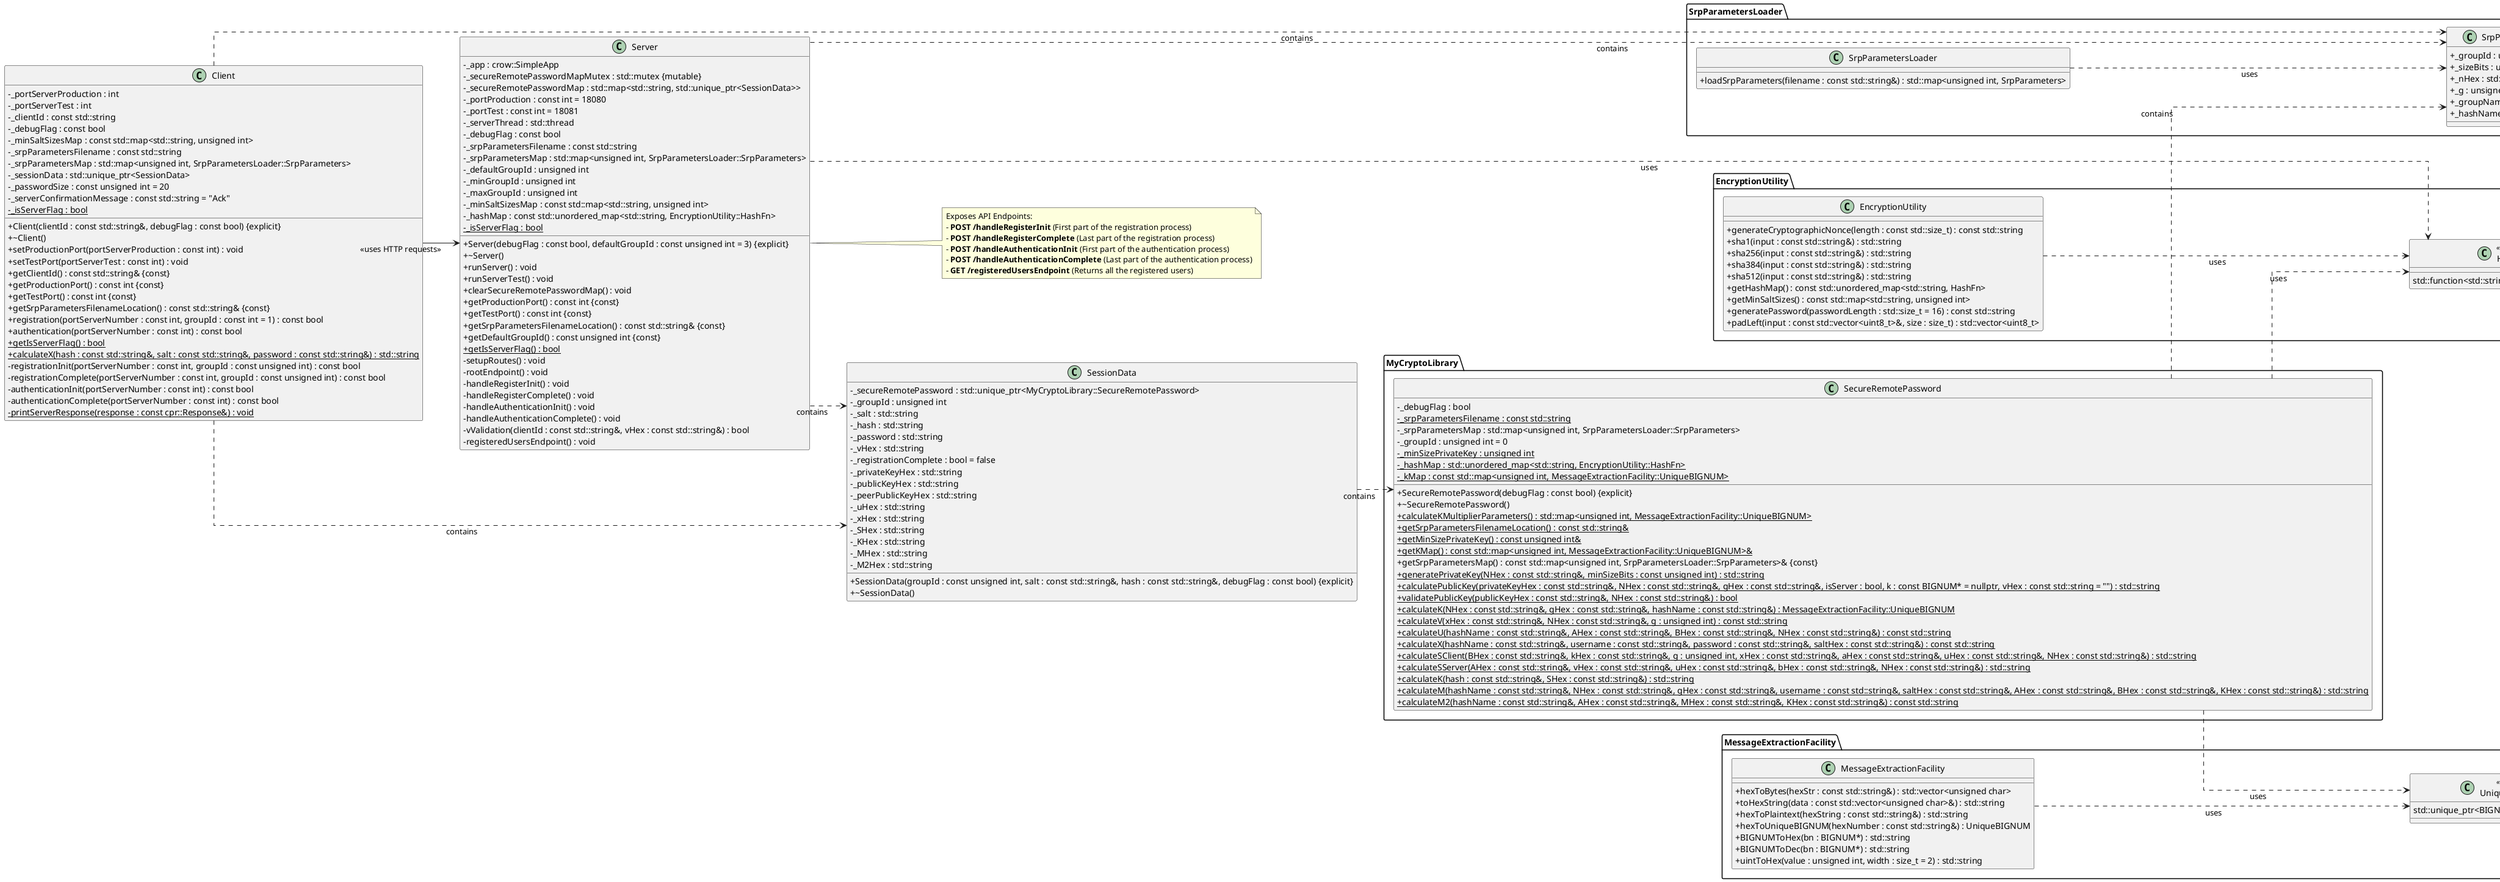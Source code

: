 @startuml Secure_Remote_Password_class_diagram

left to right direction

skinparam classAttributeIconSize 0
skinparam linetype ortho

class Client {
    - _portServerProduction : int
    - _portServerTest : int
    - _clientId : const std::string
    - _debugFlag : const bool
    - _minSaltSizesMap : const std::map<std::string, unsigned int>
    - _srpParametersFilename : const std::string
    - _srpParametersMap : std::map<unsigned int, SrpParametersLoader::SrpParameters>
    - _sessionData : std::unique_ptr<SessionData>
    - _passwordSize : const unsigned int = 20
    - _serverConfirmationMessage : const std::string = "Ack"
    - _isServerFlag : bool {static}

    + Client(clientId : const std::string&, debugFlag : const bool) {explicit}
    + ~Client()
    + setProductionPort(portServerProduction : const int) : void
    + setTestPort(portServerTest : const int) : void
    + getClientId() : const std::string& {const}
    + getProductionPort() : const int {const}
    + getTestPort() : const int {const}
    + getSrpParametersFilenameLocation() : const std::string& {const}
    + registration(portServerNumber : const int, groupId : const int = 1) : const bool
    + authentication(portServerNumber : const int) : const bool
    + getIsServerFlag() : bool {static}
    + calculateX(hash : const std::string&, salt : const std::string&, password : const std::string&) : std::string {static}
    - registrationInit(portServerNumber : const int, groupId : const unsigned int) : const bool
    - registrationComplete(portServerNumber : const int, groupId : const unsigned int) : const bool
    - authenticationInit(portServerNumber : const int) : const bool
    - authenticationComplete(portServerNumber : const int) : const bool
    - printServerResponse(response : const cpr::Response&) : void {static}
}

Client ..> SessionData : contains
Client ..> SrpParametersLoader.SrpParameters : contains

Client --> Server : "<<uses HTTP requests>>"

namespace MyCryptoLibrary {

    class SecureRemotePassword {
        - _debugFlag : bool
        - _srpParametersFilename : const std::string {static}
        - _srpParametersMap : std::map<unsigned int, SrpParametersLoader::SrpParameters>
        - _groupId : unsigned int = 0
        - _minSizePrivateKey : unsigned int {static}
        - _hashMap : std::unordered_map<std::string, EncryptionUtility::HashFn> {static}
        - _kMap : const std::map<unsigned int, MessageExtractionFacility::UniqueBIGNUM> {static}

        + SecureRemotePassword(debugFlag : const bool) {explicit}
        + ~SecureRemotePassword()
        + calculateKMultiplierParameters() : std::map<unsigned int, MessageExtractionFacility::UniqueBIGNUM> {static}
        + getSrpParametersFilenameLocation() : const std::string& {static}
        + getMinSizePrivateKey() : const unsigned int& {static}
        + getKMap() : const std::map<unsigned int, MessageExtractionFacility::UniqueBIGNUM>& {static}
        + getSrpParametersMap() : const std::map<unsigned int, SrpParametersLoader::SrpParameters>& {const}
        + generatePrivateKey(NHex : const std::string&, minSizeBits : const unsigned int) : std::string {static}
        + calculatePublicKey(privateKeyHex : const std::string&, NHex : const std::string&, gHex : const std::string&, isServer : bool, k : const BIGNUM* = nullptr, vHex : const std::string = "") : std::string {static}
        + validatePublicKey(publicKeyHex : const std::string&, NHex : const std::string&) : bool {static}
        + calculateK(NHex : const std::string&, gHex : const std::string&, hashName : const std::string&) : MessageExtractionFacility::UniqueBIGNUM {static}
        + calculateV(xHex : const std::string&, NHex : const std::string&, g : unsigned int) : const std::string {static}
        + calculateU(hashName : const std::string&, AHex : const std::string&, BHex : const std::string&, NHex : const std::string&) : const std::string {static}
        + calculateX(hashName : const std::string&, username : const std::string&, password : const std::string&, saltHex : const std::string&) : const std::string {static}
        + calculateSClient(BHex : const std::string&, kHex : const std::string&, g : unsigned int, xHex : const std::string&, aHex : const std::string&, uHex : const std::string&, NHex : const std::string&) : std::string {static}
        + calculateSServer(AHex : const std::string&, vHex : const std::string&, uHex : const std::string&, bHex : const std::string&, NHex : const std::string&) : std::string {static}
        + calculateK(hash : const std::string&, SHex : const std::string&) : std::string {static}
        + calculateM(hashName : const std::string&, NHex : const std::string&, gHex : const std::string&, username : const std::string&, saltHex : const std::string&, AHex : const std::string&, BHex : const std::string&, KHex : const std::string&) : std::string {static}
        + calculateM2(hashName : const std::string&, AHex : const std::string&, MHex : const std::string&, KHex : const std::string&) : const std::string {static}
    }
}

MyCryptoLibrary.SecureRemotePassword ..> SrpParametersLoader.SrpParameters : contains
MyCryptoLibrary.SecureRemotePassword ..> EncryptionUtility.HashFn : uses
MyCryptoLibrary.SecureRemotePassword ..> MessageExtractionFacility.UniqueBIGNUM : uses


namespace EncryptionUtility {

    class HashFn <<typedef>> {
        std::function<std::string(const std::string &)>
    }

    class EncryptionUtility {
        + generateCryptographicNonce(length : const std::size_t) : const std::string
        + sha1(input : const std::string&) : std::string
        + sha256(input : const std::string&) : std::string
        + sha384(input : const std::string&) : std::string
        + sha512(input : const std::string&) : std::string
        + getHashMap() : const std::unordered_map<std::string, HashFn>
        + getMinSaltSizes() : const std::map<std::string, unsigned int>
        + generatePassword(passwordLength : std::size_t = 16) : const std::string
        + padLeft(input : const std::vector<uint8_t>&, size : size_t) : std::vector<uint8_t>
    }

    EncryptionUtility ..> HashFn : uses

}

namespace MessageExtractionFacility {

    class UniqueBIGNUM <<typedef>> {
        std::unique_ptr<BIGNUM, BIGNUM_deleter>
    }

    class MessageExtractionFacility {
        + hexToBytes(hexStr : const std::string&) : std::vector<unsigned char>
        + toHexString(data : const std::vector<unsigned char>&) : std::string
        + hexToPlaintext(hexString : const std::string&) : std::string
        + hexToUniqueBIGNUM(hexNumber : const std::string&) : UniqueBIGNUM
        + BIGNUMToHex(bn : BIGNUM*) : std::string
        + BIGNUMToDec(bn : BIGNUM*) : std::string
        + uintToHex(value : unsigned int, width : size_t = 2) : std::string
    }

    MessageExtractionFacility ..> UniqueBIGNUM : uses

}

class Server {
    - _app : crow::SimpleApp
    - _secureRemotePasswordMapMutex : std::mutex {mutable}
    - _secureRemotePasswordMap : std::map<std::string, std::unique_ptr<SessionData>>
    - _portProduction : const int = 18080
    - _portTest : const int = 18081
    - _serverThread : std::thread
    - _debugFlag : const bool
    - _srpParametersFilename : const std::string
    - _srpParametersMap : std::map<unsigned int, SrpParametersLoader::SrpParameters>
    - _defaultGroupId : unsigned int
    - _minGroupId : unsigned int
    - _maxGroupId : unsigned int
    - _minSaltSizesMap : const std::map<std::string, unsigned int>
    - _hashMap : const std::unordered_map<std::string, EncryptionUtility::HashFn>
    - _isServerFlag : bool {static}

    + Server(debugFlag : const bool, defaultGroupId : const unsigned int = 3) {explicit}
    + ~Server()
    + runServer() : void
    + runServerTest() : void
    + clearSecureRemotePasswordMap() : void
    + getProductionPort() : const int {const}
    + getTestPort() : const int {const}
    + getSrpParametersFilenameLocation() : const std::string& {const}
    + getDefaultGroupId() : const unsigned int {const}
    + getIsServerFlag() : bool {static}
    - setupRoutes() : void
    - rootEndpoint() : void
    - handleRegisterInit() : void
    - handleRegisterComplete() : void
    - handleAuthenticationInit() : void
    - handleAuthenticationComplete() : void
    - vValidation(clientId : const std::string&, vHex : const std::string&) : bool
    - registeredUsersEndpoint() : void
}

Server ..> SessionData : contains
Server ..> SrpParametersLoader.SrpParameters : contains
Server ..> EncryptionUtility.HashFn : uses

note "Exposes API Endpoints:\n- **POST /handleRegisterInit** (First part of the registration process)\n- **POST /handleRegisterComplete** (Last part of the registration process)\n- **POST /handleAuthenticationInit** (First part of the authentication process)\n- **POST /handleAuthenticationComplete** (Last part of the authentication process)\n- **GET /registeredUsersEndpoint** (Returns all the registered users)" as ServerEndpointsNote
Server .. ServerEndpointsNote

class SessionData {
    - _secureRemotePassword : std::unique_ptr<MyCryptoLibrary::SecureRemotePassword>
    - _groupId : unsigned int
    - _salt : std::string
    - _hash : std::string
    - _password : std::string
    - _vHex : std::string
    - _registrationComplete : bool = false
    - _privateKeyHex : std::string
    - _publicKeyHex : std::string
    - _peerPublicKeyHex : std::string
    - _uHex : std::string
    - _xHex : std::string
    - _SHex : std::string
    - _KHex : std::string
    - _MHex : std::string
    - _M2Hex : std::string

    + SessionData(groupId : const unsigned int, salt : const std::string&, hash : const std::string&, debugFlag : const bool) {explicit}
    + ~SessionData()
}

SessionData ..> MyCryptoLibrary.SecureRemotePassword : contains

namespace SrpParametersLoader {

    class SrpParameters {
        + _groupId : unsigned int
        + _sizeBits : unsigned int
        + _nHex : std::string
        + _g : unsigned int
        + _groupName : std::string
        + _hashName : std::string
    }

    class SrpParametersLoader {
        + loadSrpParameters(filename : const std::string&) : std::map<unsigned int, SrpParameters>
    }

    SrpParametersLoader ..> SrpParameters : uses

}

@enduml